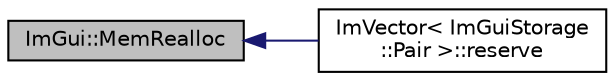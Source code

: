 digraph "ImGui::MemRealloc"
{
 // INTERACTIVE_SVG=YES
  edge [fontname="Helvetica",fontsize="10",labelfontname="Helvetica",labelfontsize="10"];
  node [fontname="Helvetica",fontsize="10",shape=record];
  rankdir="LR";
  Node1 [label="ImGui::MemRealloc",height=0.2,width=0.4,color="black", fillcolor="grey75", style="filled" fontcolor="black"];
  Node1 -> Node2 [dir="back",color="midnightblue",fontsize="10",style="solid",fontname="Helvetica"];
  Node2 [label="ImVector\< ImGuiStorage\l::Pair \>::reserve",height=0.2,width=0.4,color="black", fillcolor="white", style="filled",URL="$class_im_vector.html#a6ec12b909baa568dec9a6605d1f0106a"];
}
